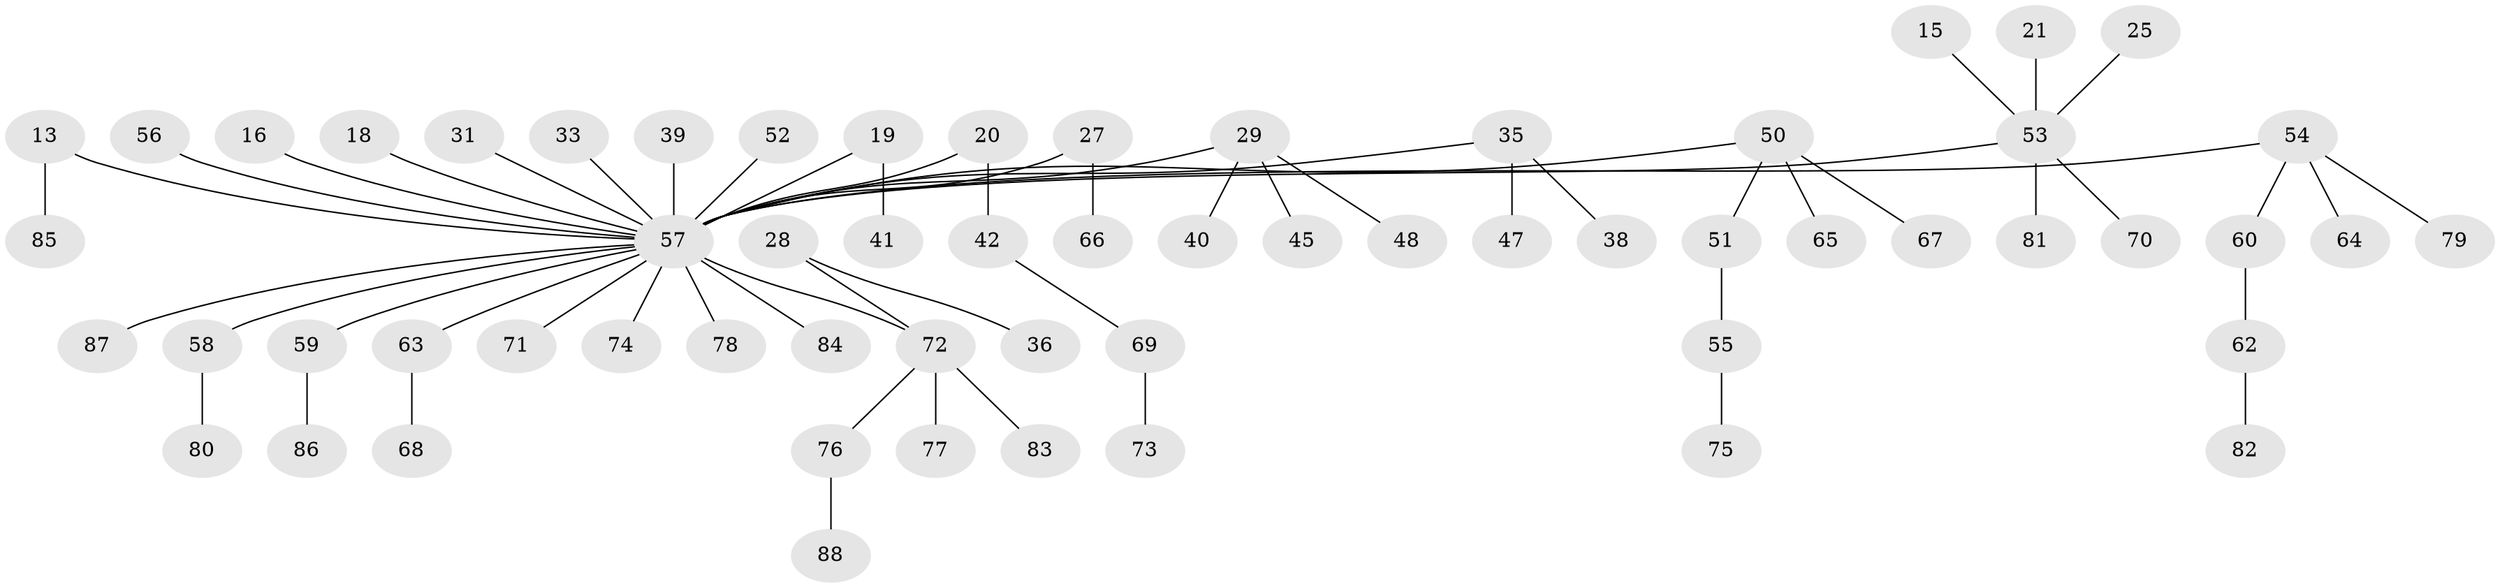 // original degree distribution, {6: 0.022727272727272728, 5: 0.022727272727272728, 1: 0.5, 2: 0.26136363636363635, 4: 0.07954545454545454, 3: 0.10227272727272728, 7: 0.011363636363636364}
// Generated by graph-tools (version 1.1) at 2025/56/03/04/25 21:56:55]
// undirected, 61 vertices, 60 edges
graph export_dot {
graph [start="1"]
  node [color=gray90,style=filled];
  13;
  15;
  16;
  18;
  19;
  20;
  21;
  25;
  27;
  28;
  29;
  31;
  33;
  35;
  36;
  38;
  39;
  40;
  41;
  42;
  45;
  47;
  48;
  50;
  51;
  52;
  53 [super="+9+10"];
  54 [super="+34+3"];
  55;
  56;
  57 [super="+37+43+49+46+17+4+24+8"];
  58;
  59;
  60 [super="+12"];
  62;
  63;
  64;
  65;
  66;
  67;
  68;
  69;
  70;
  71;
  72 [super="+61+44+23"];
  73;
  74;
  75;
  76;
  77;
  78;
  79;
  80;
  81;
  82;
  83;
  84;
  85;
  86;
  87;
  88;
  13 -- 85;
  13 -- 57;
  15 -- 53;
  16 -- 57;
  18 -- 57;
  19 -- 41;
  19 -- 57;
  20 -- 42;
  20 -- 57;
  21 -- 53;
  25 -- 53;
  27 -- 66;
  27 -- 57;
  28 -- 36;
  28 -- 72;
  29 -- 40;
  29 -- 45;
  29 -- 48;
  29 -- 57;
  31 -- 57;
  33 -- 57;
  35 -- 38;
  35 -- 47;
  35 -- 57;
  39 -- 57;
  42 -- 69;
  50 -- 51;
  50 -- 65;
  50 -- 67;
  50 -- 57;
  51 -- 55;
  52 -- 57;
  53 -- 81;
  53 -- 70;
  53 -- 57;
  54 -- 64;
  54 -- 60;
  54 -- 79;
  54 -- 57;
  55 -- 75;
  56 -- 57;
  57 -- 84;
  57 -- 78;
  57 -- 87;
  57 -- 71;
  57 -- 74;
  57 -- 63;
  57 -- 58;
  57 -- 59;
  57 -- 72;
  58 -- 80;
  59 -- 86;
  60 -- 62;
  62 -- 82;
  63 -- 68;
  69 -- 73;
  72 -- 76;
  72 -- 83;
  72 -- 77;
  76 -- 88;
}
